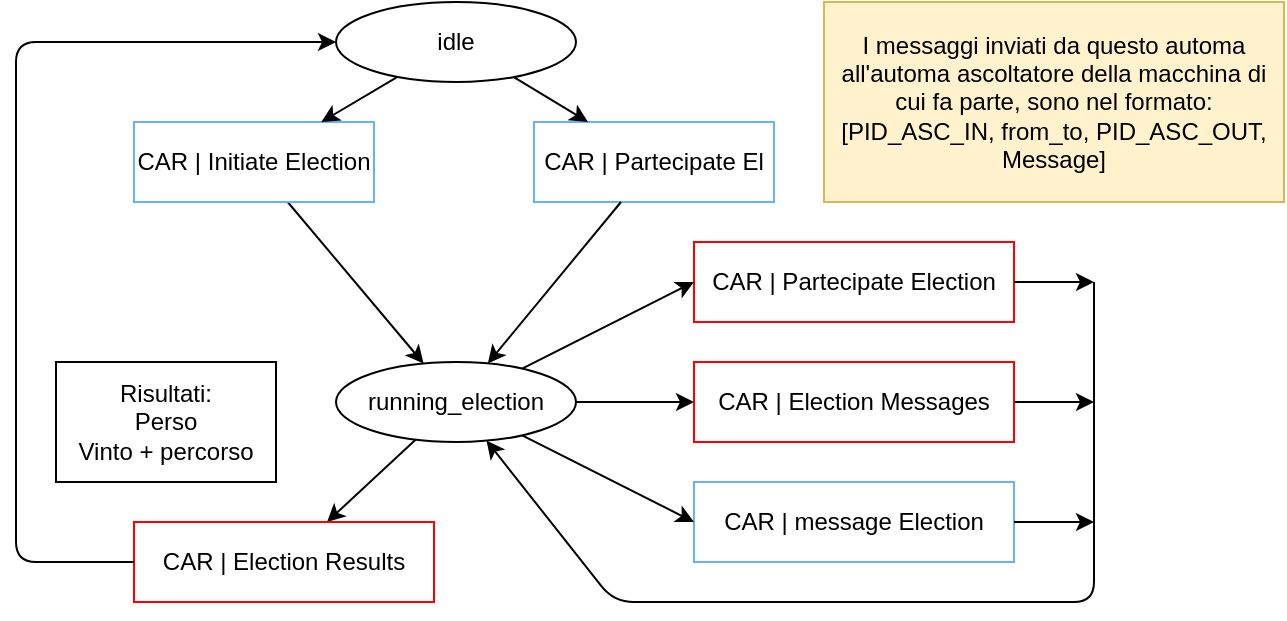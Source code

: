 <mxfile version="13.7.3" type="device"><diagram id="Q76gkfe5rdH9nl_zWCTk" name="Page-1"><mxGraphModel dx="595" dy="1991" grid="1" gridSize="10" guides="1" tooltips="1" connect="1" arrows="1" fold="1" page="1" pageScale="1" pageWidth="827" pageHeight="1169" math="0" shadow="0"><root><mxCell id="0"/><mxCell id="1" parent="0"/><mxCell id="P9HKygPTsRROLFYi30c3-84" value="running_election" style="ellipse;whiteSpace=wrap;html=1;" parent="1" vertex="1"><mxGeometry x="1131" y="-940" width="120" height="40" as="geometry"/></mxCell><mxCell id="P9HKygPTsRROLFYi30c3-85" value="" style="endArrow=classic;html=1;" parent="1" source="P9HKygPTsRROLFYi30c3-86" target="P9HKygPTsRROLFYi30c3-84" edge="1"><mxGeometry width="50" height="50" relative="1" as="geometry"><mxPoint x="1447" y="-916.904" as="sourcePoint"/><mxPoint x="1447" y="-880" as="targetPoint"/><Array as="points"/></mxGeometry></mxCell><mxCell id="P9HKygPTsRROLFYi30c3-86" value="CAR | Initiate Election" style="rounded=0;whiteSpace=wrap;html=1;strokeColor=#66B2FF;fillColor=none;" parent="1" vertex="1"><mxGeometry x="1030" y="-1060" width="120" height="40" as="geometry"/></mxCell><mxCell id="P9HKygPTsRROLFYi30c3-87" value="" style="endArrow=classic;html=1;" parent="1" source="P9HKygPTsRROLFYi30c3-84" target="P9HKygPTsRROLFYi30c3-88" edge="1"><mxGeometry width="50" height="50" relative="1" as="geometry"><mxPoint x="1467" y="-890" as="sourcePoint"/><mxPoint x="1152.833" y="-872" as="targetPoint"/></mxGeometry></mxCell><mxCell id="P9HKygPTsRROLFYi30c3-88" value="CAR | Election Results" style="rounded=0;whiteSpace=wrap;html=1;strokeColor=#FF0000;" parent="1" vertex="1"><mxGeometry x="1030" y="-860" width="150" height="40" as="geometry"/></mxCell><mxCell id="P9HKygPTsRROLFYi30c3-89" value="idle" style="ellipse;whiteSpace=wrap;html=1;" parent="1" vertex="1"><mxGeometry x="1131" y="-1120" width="120" height="40" as="geometry"/></mxCell><mxCell id="P9HKygPTsRROLFYi30c3-90" value="" style="endArrow=classic;html=1;" parent="1" source="P9HKygPTsRROLFYi30c3-89" target="P9HKygPTsRROLFYi30c3-86" edge="1"><mxGeometry width="50" height="50" relative="1" as="geometry"><mxPoint x="1321" y="-1020" as="sourcePoint"/><mxPoint x="1371" y="-1070" as="targetPoint"/></mxGeometry></mxCell><mxCell id="P9HKygPTsRROLFYi30c3-91" value="" style="endArrow=classic;html=1;exitX=0;exitY=0.5;exitDx=0;exitDy=0;" parent="1" source="P9HKygPTsRROLFYi30c3-88" target="P9HKygPTsRROLFYi30c3-89" edge="1"><mxGeometry width="50" height="50" relative="1" as="geometry"><mxPoint x="1021" y="-910" as="sourcePoint"/><mxPoint x="1071" y="-960" as="targetPoint"/><Array as="points"><mxPoint x="971" y="-840"/><mxPoint x="971" y="-1100"/></Array></mxGeometry></mxCell><mxCell id="P9HKygPTsRROLFYi30c3-92" value="CAR | Partecipate El" style="rounded=0;whiteSpace=wrap;html=1;strokeColor=#66B2FF;fillColor=none;" parent="1" vertex="1"><mxGeometry x="1230" y="-1060" width="120" height="40" as="geometry"/></mxCell><mxCell id="P9HKygPTsRROLFYi30c3-93" value="CAR | Partecipate Election" style="rounded=0;whiteSpace=wrap;html=1;strokeColor=#FF0000;fillColor=none;" parent="1" vertex="1"><mxGeometry x="1310" y="-1000" width="160" height="40" as="geometry"/></mxCell><mxCell id="P9HKygPTsRROLFYi30c3-94" value="" style="endArrow=classic;html=1;" parent="1" source="P9HKygPTsRROLFYi30c3-89" target="P9HKygPTsRROLFYi30c3-92" edge="1"><mxGeometry width="50" height="50" relative="1" as="geometry"><mxPoint x="1371" y="-1065" as="sourcePoint"/><mxPoint x="1421" y="-1115" as="targetPoint"/></mxGeometry></mxCell><mxCell id="P9HKygPTsRROLFYi30c3-95" value="" style="endArrow=classic;html=1;" parent="1" source="P9HKygPTsRROLFYi30c3-92" target="P9HKygPTsRROLFYi30c3-84" edge="1"><mxGeometry width="50" height="50" relative="1" as="geometry"><mxPoint x="1292.064" y="-1000" as="sourcePoint"/><mxPoint x="1401" y="-965" as="targetPoint"/></mxGeometry></mxCell><mxCell id="P9HKygPTsRROLFYi30c3-97" value="CAR | message Election" style="rounded=0;whiteSpace=wrap;html=1;strokeColor=#66B2FF;fillColor=none;" parent="1" vertex="1"><mxGeometry x="1310" y="-880" width="160" height="40" as="geometry"/></mxCell><mxCell id="P9HKygPTsRROLFYi30c3-98" value="" style="endArrow=classic;html=1;entryX=0;entryY=0.5;entryDx=0;entryDy=0;" parent="1" source="P9HKygPTsRROLFYi30c3-84" target="P9HKygPTsRROLFYi30c3-93" edge="1"><mxGeometry width="50" height="50" relative="1" as="geometry"><mxPoint x="1281" y="-890" as="sourcePoint"/><mxPoint x="1331" y="-940" as="targetPoint"/></mxGeometry></mxCell><mxCell id="P9HKygPTsRROLFYi30c3-99" value="" style="endArrow=classic;html=1;entryX=0;entryY=0.5;entryDx=0;entryDy=0;" parent="1" source="P9HKygPTsRROLFYi30c3-84" target="P9HKygPTsRROLFYi30c3-97" edge="1"><mxGeometry width="50" height="50" relative="1" as="geometry"><mxPoint x="1271" y="-870" as="sourcePoint"/><mxPoint x="1321" y="-920" as="targetPoint"/></mxGeometry></mxCell><mxCell id="P9HKygPTsRROLFYi30c3-100" value="" style="endArrow=classic;html=1;entryX=0;entryY=0.5;entryDx=0;entryDy=0;" parent="1" source="P9HKygPTsRROLFYi30c3-84" target="P9HKygPTsRROLFYi30c3-105" edge="1"><mxGeometry width="50" height="50" relative="1" as="geometry"><mxPoint x="1271" y="-840" as="sourcePoint"/><mxPoint x="1330" y="-905" as="targetPoint"/></mxGeometry></mxCell><mxCell id="P9HKygPTsRROLFYi30c3-101" value="" style="endArrow=classic;html=1;exitX=1;exitY=0.5;exitDx=0;exitDy=0;" parent="1" source="P9HKygPTsRROLFYi30c3-97" edge="1"><mxGeometry width="50" height="50" relative="1" as="geometry"><mxPoint x="1521" y="-920" as="sourcePoint"/><mxPoint x="1510" y="-860" as="targetPoint"/></mxGeometry></mxCell><mxCell id="P9HKygPTsRROLFYi30c3-102" value="" style="endArrow=classic;html=1;exitX=1;exitY=0.5;exitDx=0;exitDy=0;" parent="1" source="P9HKygPTsRROLFYi30c3-93" edge="1"><mxGeometry width="50" height="50" relative="1" as="geometry"><mxPoint x="1521" y="-960" as="sourcePoint"/><mxPoint x="1510" y="-980" as="targetPoint"/></mxGeometry></mxCell><mxCell id="P9HKygPTsRROLFYi30c3-103" value="" style="endArrow=classic;html=1;exitX=1;exitY=0.5;exitDx=0;exitDy=0;" parent="1" source="P9HKygPTsRROLFYi30c3-105" edge="1"><mxGeometry width="50" height="50" relative="1" as="geometry"><mxPoint x="1490" y="-925" as="sourcePoint"/><mxPoint x="1510" y="-920" as="targetPoint"/></mxGeometry></mxCell><mxCell id="P9HKygPTsRROLFYi30c3-104" value="" style="endArrow=classic;html=1;" parent="1" target="P9HKygPTsRROLFYi30c3-84" edge="1"><mxGeometry width="50" height="50" relative="1" as="geometry"><mxPoint x="1510" y="-980" as="sourcePoint"/><mxPoint x="1571" y="-840" as="targetPoint"/><Array as="points"><mxPoint x="1510" y="-820"/><mxPoint x="1270" y="-820"/></Array></mxGeometry></mxCell><mxCell id="P9HKygPTsRROLFYi30c3-105" value="CAR | Election Messages" style="rounded=0;whiteSpace=wrap;html=1;strokeColor=#FF0000;fillColor=none;" parent="1" vertex="1"><mxGeometry x="1310" y="-940" width="160" height="40" as="geometry"/></mxCell><mxCell id="_xVnJQwbU4WO8qQhzFjM-10" value="&lt;span style=&quot;text-align: left ; white-space: normal&quot;&gt;Risultati:&lt;/span&gt;&lt;br style=&quot;text-align: left ; white-space: normal&quot;&gt;&lt;span style=&quot;text-align: left ; white-space: normal&quot;&gt;Perso&lt;/span&gt;&lt;br style=&quot;text-align: left ; white-space: normal&quot;&gt;&lt;span style=&quot;text-align: left ; white-space: normal&quot;&gt;Vinto + percorso&lt;/span&gt;" style="rounded=0;whiteSpace=wrap;html=1;" parent="1" vertex="1"><mxGeometry x="991" y="-940" width="110" height="60" as="geometry"/></mxCell><mxCell id="LlyxdVrSN1bpzKPH4rfl-3" value="I messaggi inviati da questo automa all'automa ascoltatore della macchina di cui fa parte, sono nel formato:&lt;br&gt;[PID_ASC_IN, from_to, PID_ASC_OUT, Message]" style="rounded=0;whiteSpace=wrap;html=1;fillColor=#fff2cc;strokeColor=#d6b656;" parent="1" vertex="1"><mxGeometry x="1375" y="-1120" width="230" height="100" as="geometry"/></mxCell></root></mxGraphModel></diagram></mxfile>